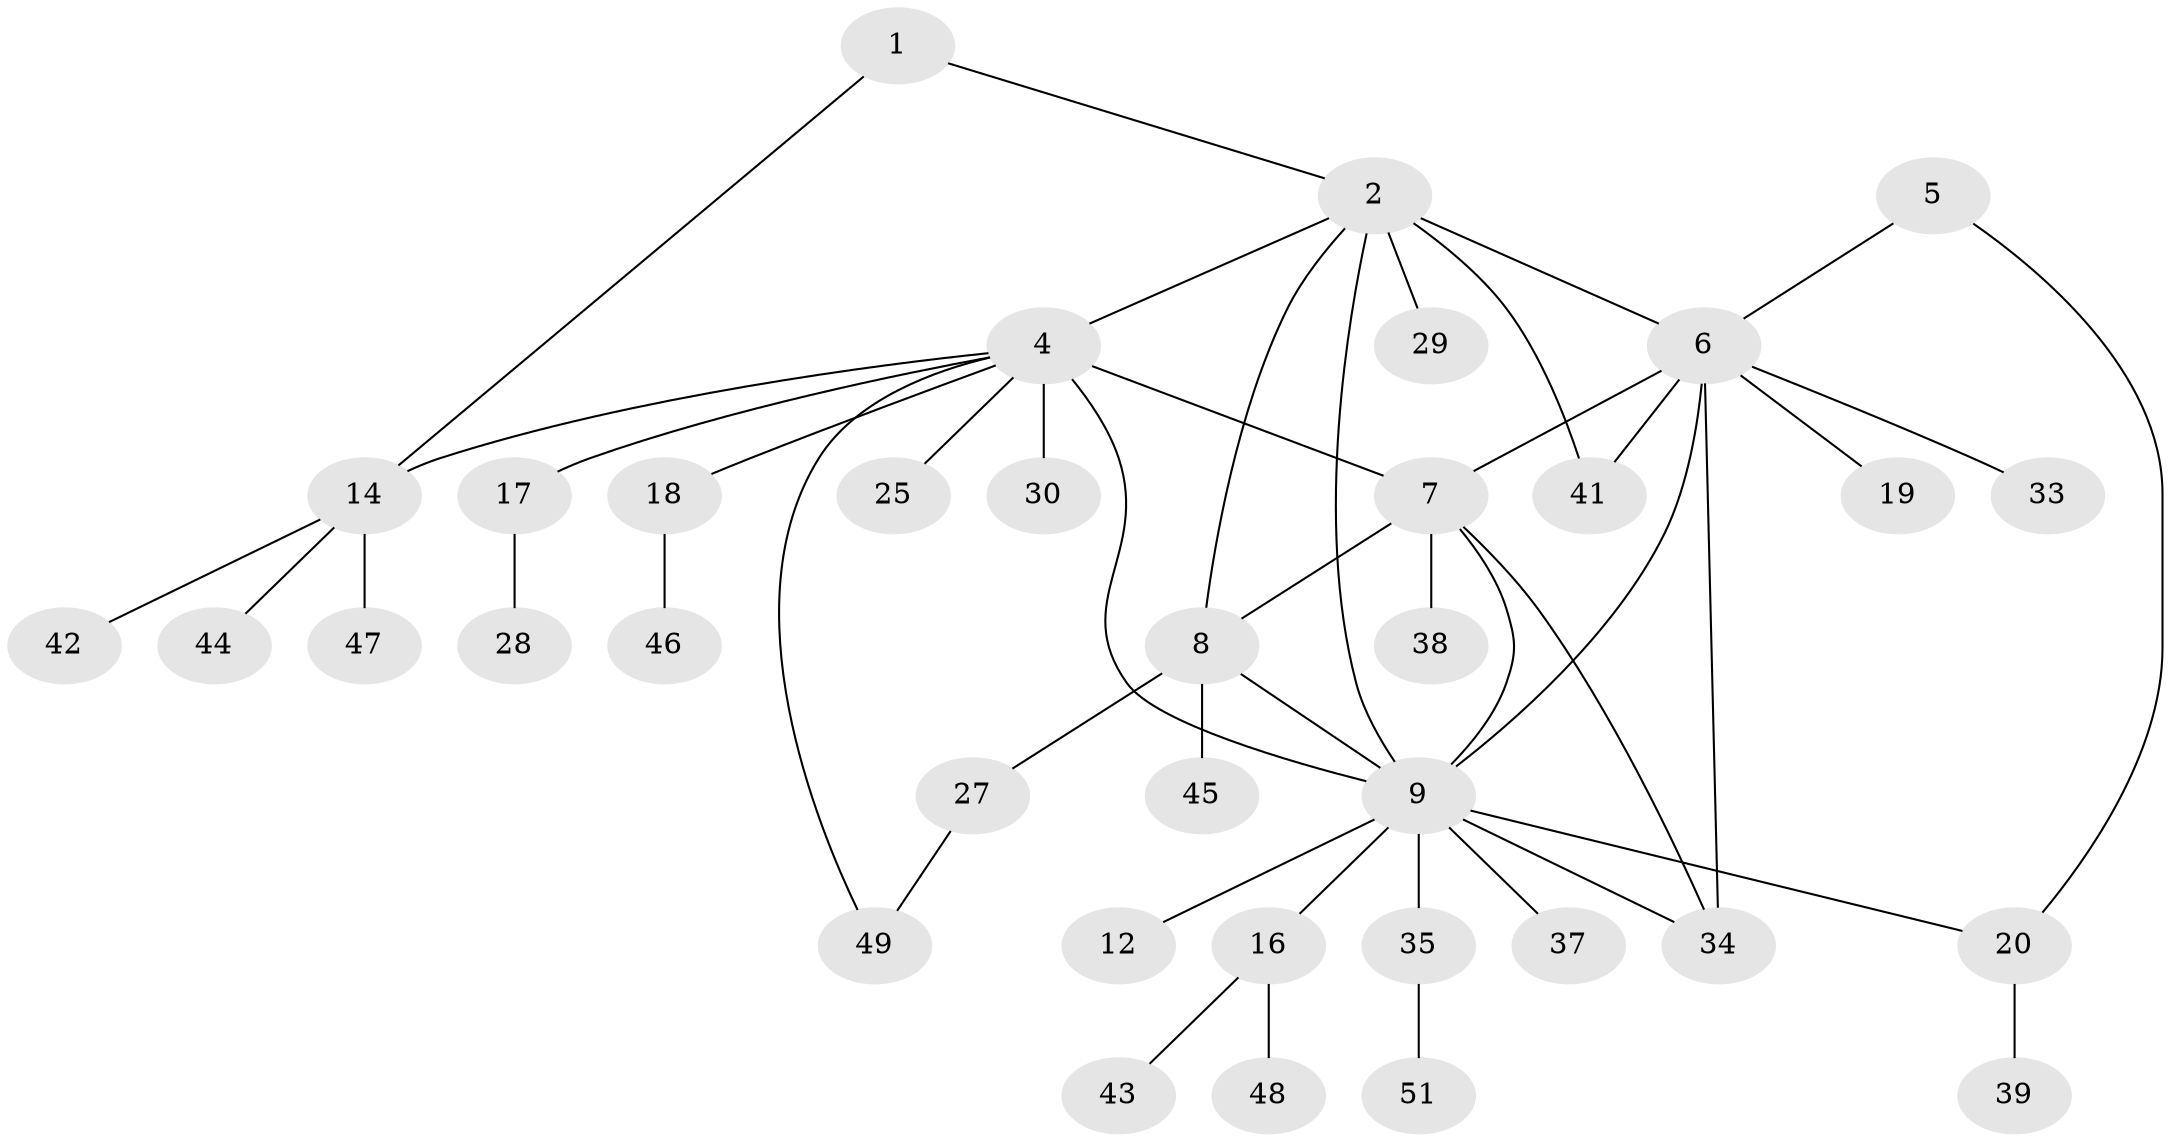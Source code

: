 // Generated by graph-tools (version 1.1) at 2025/52/02/27/25 19:52:15]
// undirected, 36 vertices, 47 edges
graph export_dot {
graph [start="1"]
  node [color=gray90,style=filled];
  1;
  2 [super="+3"];
  4 [super="+10"];
  5 [super="+13"];
  6 [super="+15"];
  7 [super="+21"];
  8 [super="+24"];
  9 [super="+11"];
  12 [super="+50"];
  14 [super="+36"];
  16 [super="+23"];
  17 [super="+32"];
  18 [super="+22"];
  19;
  20;
  25 [super="+26"];
  27 [super="+31"];
  28;
  29;
  30;
  33;
  34 [super="+40"];
  35;
  37;
  38;
  39 [super="+52"];
  41;
  42;
  43;
  44;
  45;
  46;
  47;
  48;
  49;
  51;
  1 -- 2;
  1 -- 14;
  2 -- 6 [weight=2];
  2 -- 8;
  2 -- 9;
  2 -- 41;
  2 -- 4;
  2 -- 29;
  4 -- 7 [weight=3];
  4 -- 18;
  4 -- 25;
  4 -- 49;
  4 -- 17;
  4 -- 30;
  4 -- 9;
  4 -- 14;
  5 -- 6;
  5 -- 20;
  6 -- 7;
  6 -- 9;
  6 -- 34;
  6 -- 33;
  6 -- 19;
  6 -- 41;
  7 -- 8;
  7 -- 34;
  7 -- 38;
  7 -- 9;
  8 -- 27;
  8 -- 45;
  8 -- 9;
  9 -- 12;
  9 -- 16;
  9 -- 20;
  9 -- 37;
  9 -- 35;
  9 -- 34;
  14 -- 42;
  14 -- 44;
  14 -- 47;
  16 -- 43;
  16 -- 48;
  17 -- 28;
  18 -- 46;
  20 -- 39;
  27 -- 49;
  35 -- 51;
}
